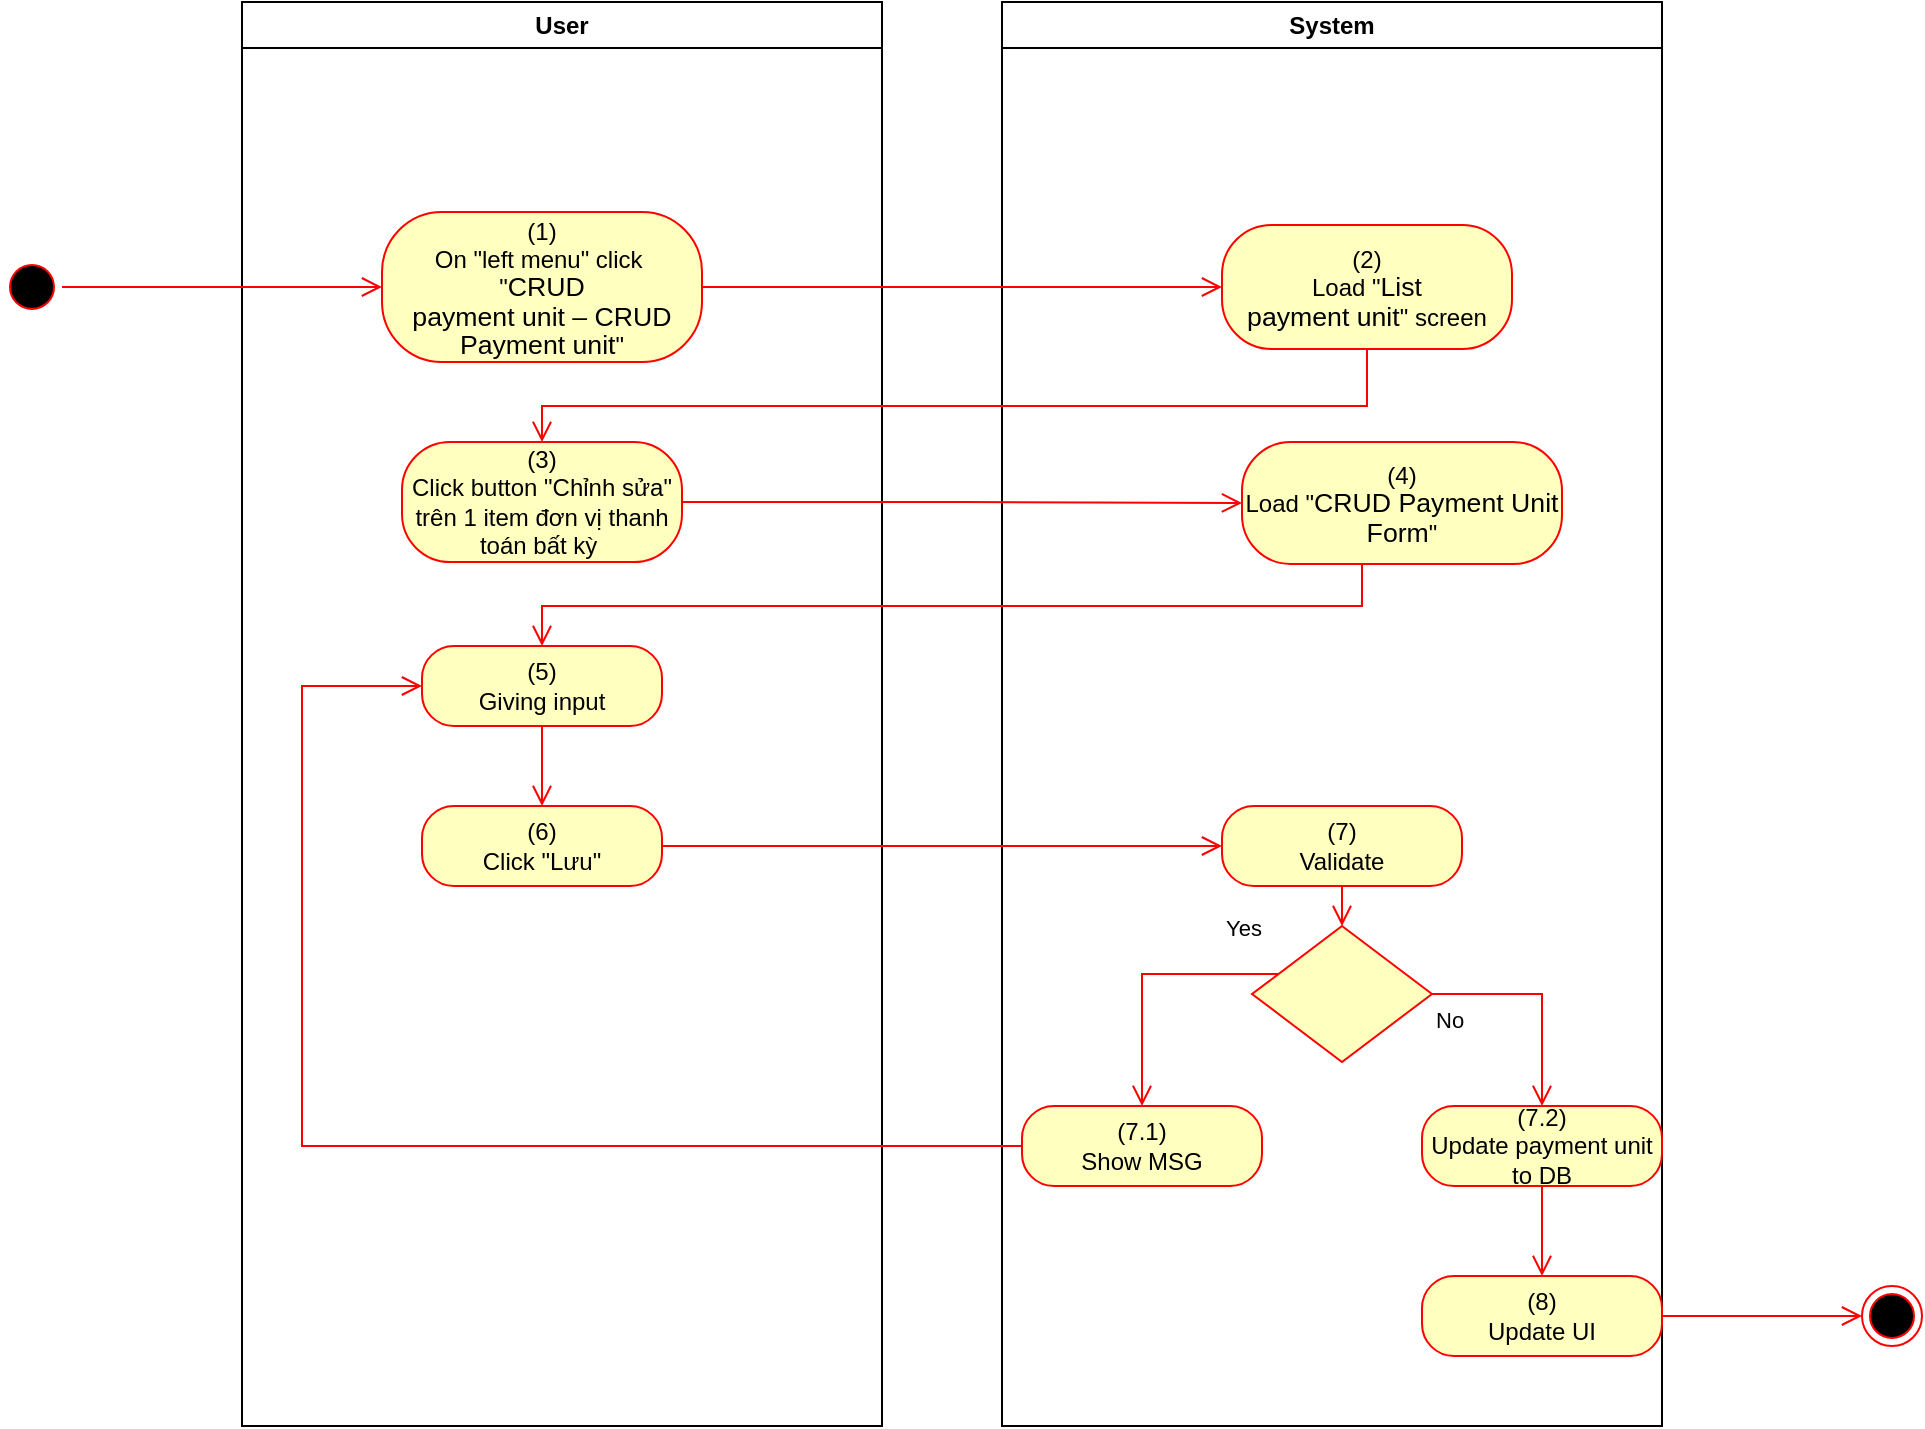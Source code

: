 <mxfile version="15.4.0" type="device"><diagram id="kQbvPmyAqRQUA17O3yoo" name="Page-1"><mxGraphModel dx="1086" dy="806" grid="1" gridSize="10" guides="1" tooltips="1" connect="1" arrows="1" fold="1" page="1" pageScale="1" pageWidth="850" pageHeight="1100" math="0" shadow="0"><root><mxCell id="0"/><mxCell id="1" parent="0"/><mxCell id="_r4NjC2_o1RWPUYTT3kU-1" value="User" style="swimlane;whiteSpace=wrap" vertex="1" parent="1"><mxGeometry x="140" y="128" width="320" height="712" as="geometry"><mxRectangle x="120" y="128" width="60" height="23" as="alternateBounds"/></mxGeometry></mxCell><mxCell id="_r4NjC2_o1RWPUYTT3kU-2" value="(1)&lt;br style=&quot;padding: 0px ; margin: 0px&quot;&gt;On &quot;left menu&quot; click&amp;nbsp;&lt;br style=&quot;padding: 0px ; margin: 0px&quot;&gt;&quot;&lt;span lang=&quot;EN-GB&quot; style=&quot;font-size: 10pt ; line-height: 14.267px ; font-family: &amp;#34;arial&amp;#34; , sans-serif&quot;&gt;CRUD&lt;br&gt;payment unit – CRUD Payment unit&lt;/span&gt;&quot;" style="rounded=1;whiteSpace=wrap;html=1;arcSize=40;fontColor=#000000;fillColor=#ffffc0;strokeColor=#ff0000;" vertex="1" parent="_r4NjC2_o1RWPUYTT3kU-1"><mxGeometry x="70" y="105" width="160" height="75" as="geometry"/></mxCell><mxCell id="_r4NjC2_o1RWPUYTT3kU-3" value="(3)&lt;br&gt;Click button &quot;Chỉnh sửa&quot; trên 1 item đơn vị thanh toán bất kỳ&amp;nbsp;" style="rounded=1;whiteSpace=wrap;html=1;arcSize=40;fontColor=#000000;fillColor=#ffffc0;strokeColor=#ff0000;" vertex="1" parent="_r4NjC2_o1RWPUYTT3kU-1"><mxGeometry x="80" y="220" width="140" height="60" as="geometry"/></mxCell><mxCell id="_r4NjC2_o1RWPUYTT3kU-4" value="(6)&lt;br&gt;Click &quot;Lưu&quot;" style="rounded=1;whiteSpace=wrap;html=1;arcSize=40;fontColor=#000000;fillColor=#ffffc0;strokeColor=#ff0000;" vertex="1" parent="_r4NjC2_o1RWPUYTT3kU-1"><mxGeometry x="90" y="402" width="120" height="40" as="geometry"/></mxCell><mxCell id="_r4NjC2_o1RWPUYTT3kU-5" value="(5)&lt;br&gt;Giving input" style="rounded=1;whiteSpace=wrap;html=1;arcSize=40;fontColor=#000000;fillColor=#ffffc0;strokeColor=#ff0000;" vertex="1" parent="_r4NjC2_o1RWPUYTT3kU-1"><mxGeometry x="90" y="322" width="120" height="40" as="geometry"/></mxCell><mxCell id="_r4NjC2_o1RWPUYTT3kU-6" value="" style="edgeStyle=orthogonalEdgeStyle;html=1;verticalAlign=bottom;endArrow=open;endSize=8;strokeColor=#ff0000;rounded=0;entryX=0.5;entryY=0;entryDx=0;entryDy=0;" edge="1" parent="_r4NjC2_o1RWPUYTT3kU-1" source="_r4NjC2_o1RWPUYTT3kU-5" target="_r4NjC2_o1RWPUYTT3kU-4"><mxGeometry relative="1" as="geometry"><mxPoint x="330" y="402" as="targetPoint"/></mxGeometry></mxCell><mxCell id="_r4NjC2_o1RWPUYTT3kU-7" value="System" style="swimlane;whiteSpace=wrap;startSize=23;" vertex="1" parent="1"><mxGeometry x="520" y="128" width="330" height="712" as="geometry"/></mxCell><mxCell id="_r4NjC2_o1RWPUYTT3kU-8" value="(2)&lt;br&gt;Load &quot;&lt;span lang=&quot;EN-GB&quot; style=&quot;font-size: 10pt ; line-height: 14.267px ; font-family: &amp;#34;arial&amp;#34; , sans-serif&quot;&gt;List&lt;br&gt;payment unit&lt;/span&gt;&quot; screen" style="rounded=1;whiteSpace=wrap;html=1;arcSize=40;fontColor=#000000;fillColor=#ffffc0;strokeColor=#ff0000;" vertex="1" parent="_r4NjC2_o1RWPUYTT3kU-7"><mxGeometry x="110" y="111.5" width="145" height="62" as="geometry"/></mxCell><mxCell id="_r4NjC2_o1RWPUYTT3kU-9" value="(7)&lt;br&gt;Validate" style="rounded=1;whiteSpace=wrap;html=1;arcSize=40;fontColor=#000000;fillColor=#ffffc0;strokeColor=#ff0000;" vertex="1" parent="_r4NjC2_o1RWPUYTT3kU-7"><mxGeometry x="110" y="402" width="120" height="40" as="geometry"/></mxCell><mxCell id="_r4NjC2_o1RWPUYTT3kU-10" value="" style="edgeStyle=orthogonalEdgeStyle;html=1;verticalAlign=bottom;endArrow=open;endSize=8;strokeColor=#ff0000;rounded=0;entryX=0.5;entryY=0;entryDx=0;entryDy=0;" edge="1" parent="_r4NjC2_o1RWPUYTT3kU-7" source="_r4NjC2_o1RWPUYTT3kU-9" target="_r4NjC2_o1RWPUYTT3kU-11"><mxGeometry relative="1" as="geometry"><mxPoint x="165" y="442" as="targetPoint"/></mxGeometry></mxCell><mxCell id="_r4NjC2_o1RWPUYTT3kU-11" value="" style="rhombus;whiteSpace=wrap;html=1;fillColor=#ffffc0;strokeColor=#ff0000;" vertex="1" parent="_r4NjC2_o1RWPUYTT3kU-7"><mxGeometry x="125" y="462" width="90" height="68" as="geometry"/></mxCell><mxCell id="_r4NjC2_o1RWPUYTT3kU-12" value="No" style="edgeStyle=orthogonalEdgeStyle;html=1;align=left;verticalAlign=top;endArrow=open;endSize=8;strokeColor=#ff0000;rounded=0;exitX=1;exitY=0.5;exitDx=0;exitDy=0;" edge="1" parent="_r4NjC2_o1RWPUYTT3kU-7" source="_r4NjC2_o1RWPUYTT3kU-11" target="_r4NjC2_o1RWPUYTT3kU-13"><mxGeometry x="-1" relative="1" as="geometry"><mxPoint x="170" y="552" as="targetPoint"/></mxGeometry></mxCell><mxCell id="_r4NjC2_o1RWPUYTT3kU-13" value="(7.2)&lt;br&gt;Update payment unit to DB" style="rounded=1;whiteSpace=wrap;html=1;arcSize=40;fontColor=#000000;fillColor=#ffffc0;strokeColor=#ff0000;" vertex="1" parent="_r4NjC2_o1RWPUYTT3kU-7"><mxGeometry x="210" y="552" width="120" height="40" as="geometry"/></mxCell><mxCell id="_r4NjC2_o1RWPUYTT3kU-14" value="(8)&lt;br&gt;Update UI" style="rounded=1;whiteSpace=wrap;html=1;arcSize=40;fontColor=#000000;fillColor=#ffffc0;strokeColor=#ff0000;" vertex="1" parent="_r4NjC2_o1RWPUYTT3kU-7"><mxGeometry x="210" y="637" width="120" height="40" as="geometry"/></mxCell><mxCell id="_r4NjC2_o1RWPUYTT3kU-15" value="" style="edgeStyle=orthogonalEdgeStyle;html=1;verticalAlign=bottom;endArrow=open;endSize=8;strokeColor=#ff0000;rounded=0;exitX=0.5;exitY=1;exitDx=0;exitDy=0;entryX=0.5;entryY=0;entryDx=0;entryDy=0;" edge="1" parent="_r4NjC2_o1RWPUYTT3kU-7" source="_r4NjC2_o1RWPUYTT3kU-13" target="_r4NjC2_o1RWPUYTT3kU-14"><mxGeometry relative="1" as="geometry"><mxPoint x="170" y="642" as="targetPoint"/></mxGeometry></mxCell><mxCell id="_r4NjC2_o1RWPUYTT3kU-16" value="(7.1)&lt;br&gt;Show MSG" style="rounded=1;whiteSpace=wrap;html=1;arcSize=40;fontColor=#000000;fillColor=#ffffc0;strokeColor=#ff0000;" vertex="1" parent="_r4NjC2_o1RWPUYTT3kU-7"><mxGeometry x="10" y="552" width="120" height="40" as="geometry"/></mxCell><mxCell id="_r4NjC2_o1RWPUYTT3kU-17" value="Yes" style="edgeStyle=orthogonalEdgeStyle;html=1;align=left;verticalAlign=bottom;endArrow=open;endSize=8;strokeColor=#ff0000;rounded=0;entryX=0.5;entryY=0;entryDx=0;entryDy=0;" edge="1" parent="_r4NjC2_o1RWPUYTT3kU-7" source="_r4NjC2_o1RWPUYTT3kU-11" target="_r4NjC2_o1RWPUYTT3kU-16"><mxGeometry x="-0.579" y="-14" relative="1" as="geometry"><mxPoint x="70" y="552" as="targetPoint"/><Array as="points"><mxPoint x="70" y="486"/></Array><mxPoint as="offset"/></mxGeometry></mxCell><mxCell id="_r4NjC2_o1RWPUYTT3kU-18" value="(4)&lt;br&gt;Load &quot;&lt;span lang=&quot;EN-GB&quot; style=&quot;font-size: 10pt ; line-height: 14.267px ; font-family: &amp;#34;arial&amp;#34; , sans-serif&quot;&gt;CRUD Payment Unit&lt;br&gt;Form&lt;/span&gt;&quot;" style="rounded=1;whiteSpace=wrap;html=1;arcSize=40;fontColor=#000000;fillColor=#ffffc0;strokeColor=#ff0000;" vertex="1" parent="_r4NjC2_o1RWPUYTT3kU-7"><mxGeometry x="120" y="220" width="160" height="61" as="geometry"/></mxCell><mxCell id="_r4NjC2_o1RWPUYTT3kU-19" value="" style="ellipse;html=1;shape=startState;fillColor=#000000;strokeColor=#ff0000;" vertex="1" parent="1"><mxGeometry x="20" y="255.5" width="30" height="30" as="geometry"/></mxCell><mxCell id="_r4NjC2_o1RWPUYTT3kU-20" value="" style="edgeStyle=orthogonalEdgeStyle;html=1;verticalAlign=bottom;endArrow=open;endSize=8;strokeColor=#ff0000;rounded=0;entryX=0;entryY=0.5;entryDx=0;entryDy=0;" edge="1" parent="1" source="_r4NjC2_o1RWPUYTT3kU-19" target="_r4NjC2_o1RWPUYTT3kU-2"><mxGeometry relative="1" as="geometry"><mxPoint x="200" y="253" as="targetPoint"/></mxGeometry></mxCell><mxCell id="_r4NjC2_o1RWPUYTT3kU-21" value="" style="edgeStyle=orthogonalEdgeStyle;html=1;verticalAlign=bottom;endArrow=open;endSize=8;strokeColor=#ff0000;rounded=0;entryX=0;entryY=0.5;entryDx=0;entryDy=0;" edge="1" parent="1" source="_r4NjC2_o1RWPUYTT3kU-2" target="_r4NjC2_o1RWPUYTT3kU-8"><mxGeometry relative="1" as="geometry"><mxPoint x="600" y="271" as="targetPoint"/></mxGeometry></mxCell><mxCell id="_r4NjC2_o1RWPUYTT3kU-22" value="" style="edgeStyle=orthogonalEdgeStyle;html=1;verticalAlign=bottom;endArrow=open;endSize=8;strokeColor=#ff0000;rounded=0;entryX=0.5;entryY=0;entryDx=0;entryDy=0;" edge="1" parent="1" source="_r4NjC2_o1RWPUYTT3kU-8" target="_r4NjC2_o1RWPUYTT3kU-3"><mxGeometry relative="1" as="geometry"><mxPoint x="685" y="350" as="targetPoint"/><Array as="points"><mxPoint x="703" y="330"/><mxPoint x="290" y="330"/></Array></mxGeometry></mxCell><mxCell id="_r4NjC2_o1RWPUYTT3kU-23" value="" style="edgeStyle=orthogonalEdgeStyle;html=1;verticalAlign=bottom;endArrow=open;endSize=8;strokeColor=#ff0000;rounded=0;entryX=0;entryY=0.5;entryDx=0;entryDy=0;" edge="1" parent="1" source="_r4NjC2_o1RWPUYTT3kU-4" target="_r4NjC2_o1RWPUYTT3kU-9"><mxGeometry relative="1" as="geometry"><mxPoint x="280" y="570" as="targetPoint"/></mxGeometry></mxCell><mxCell id="_r4NjC2_o1RWPUYTT3kU-24" value="" style="ellipse;html=1;shape=endState;fillColor=#000000;strokeColor=#ff0000;" vertex="1" parent="1"><mxGeometry x="950" y="770" width="30" height="30" as="geometry"/></mxCell><mxCell id="_r4NjC2_o1RWPUYTT3kU-25" value="" style="edgeStyle=orthogonalEdgeStyle;html=1;verticalAlign=bottom;endArrow=open;endSize=8;strokeColor=#ff0000;rounded=0;exitX=1;exitY=0.5;exitDx=0;exitDy=0;entryX=0;entryY=0.5;entryDx=0;entryDy=0;" edge="1" parent="1" source="_r4NjC2_o1RWPUYTT3kU-14" target="_r4NjC2_o1RWPUYTT3kU-24"><mxGeometry relative="1" as="geometry"><mxPoint x="820" y="760" as="targetPoint"/><mxPoint x="820" y="700" as="sourcePoint"/></mxGeometry></mxCell><mxCell id="_r4NjC2_o1RWPUYTT3kU-26" value="" style="edgeStyle=orthogonalEdgeStyle;html=1;verticalAlign=bottom;endArrow=open;endSize=8;strokeColor=#ff0000;rounded=0;entryX=0;entryY=0.5;entryDx=0;entryDy=0;" edge="1" parent="1" source="_r4NjC2_o1RWPUYTT3kU-16" target="_r4NjC2_o1RWPUYTT3kU-5"><mxGeometry relative="1" as="geometry"><mxPoint x="590" y="780" as="targetPoint"/><Array as="points"><mxPoint x="170" y="700"/><mxPoint x="170" y="470"/></Array></mxGeometry></mxCell><mxCell id="_r4NjC2_o1RWPUYTT3kU-27" value="" style="edgeStyle=orthogonalEdgeStyle;html=1;verticalAlign=bottom;endArrow=open;endSize=8;strokeColor=#ff0000;rounded=0;entryX=0;entryY=0.5;entryDx=0;entryDy=0;" edge="1" parent="1" source="_r4NjC2_o1RWPUYTT3kU-3" target="_r4NjC2_o1RWPUYTT3kU-18"><mxGeometry relative="1" as="geometry"><mxPoint x="280" y="463" as="targetPoint"/></mxGeometry></mxCell><mxCell id="_r4NjC2_o1RWPUYTT3kU-28" value="" style="edgeStyle=orthogonalEdgeStyle;html=1;verticalAlign=bottom;endArrow=open;endSize=8;strokeColor=#ff0000;rounded=0;entryX=0.5;entryY=0;entryDx=0;entryDy=0;" edge="1" parent="1" source="_r4NjC2_o1RWPUYTT3kU-18" target="_r4NjC2_o1RWPUYTT3kU-5"><mxGeometry relative="1" as="geometry"><mxPoint x="690" y="460" as="targetPoint"/><Array as="points"><mxPoint x="700" y="430"/><mxPoint x="290" y="430"/></Array></mxGeometry></mxCell></root></mxGraphModel></diagram></mxfile>